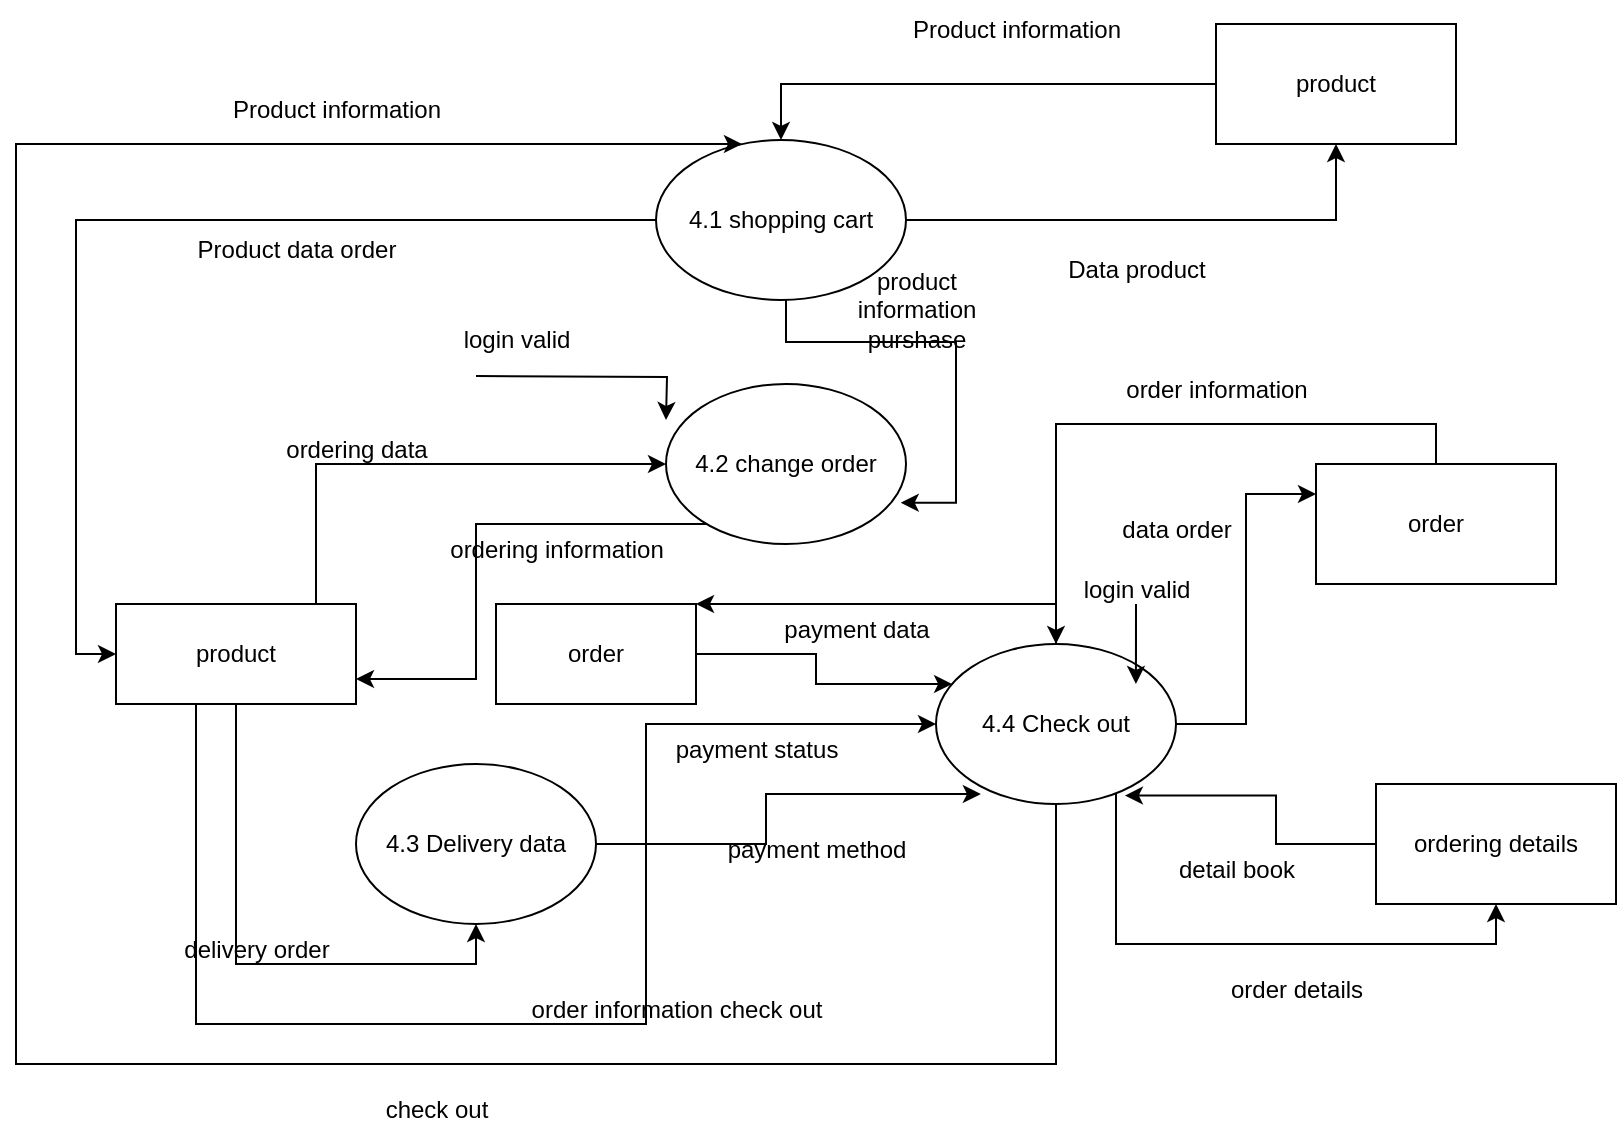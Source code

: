 <mxfile version="22.0.8" type="github">
  <diagram name="Page-1" id="BWEenAlL7XMNGgVWSUkG">
    <mxGraphModel dx="1050" dy="553" grid="1" gridSize="10" guides="1" tooltips="1" connect="1" arrows="1" fold="1" page="1" pageScale="1" pageWidth="850" pageHeight="1100" math="0" shadow="0">
      <root>
        <mxCell id="0" />
        <mxCell id="1" parent="0" />
        <mxCell id="fZJgPTSE8Sw2T9mLNg8I-21" style="edgeStyle=orthogonalEdgeStyle;rounded=0;orthogonalLoop=1;jettySize=auto;html=1;entryX=0;entryY=0.5;entryDx=0;entryDy=0;" edge="1" parent="1" source="fZJgPTSE8Sw2T9mLNg8I-2" target="fZJgPTSE8Sw2T9mLNg8I-9">
          <mxGeometry relative="1" as="geometry">
            <Array as="points">
              <mxPoint x="160" y="270" />
            </Array>
          </mxGeometry>
        </mxCell>
        <mxCell id="fZJgPTSE8Sw2T9mLNg8I-25" style="edgeStyle=orthogonalEdgeStyle;rounded=0;orthogonalLoop=1;jettySize=auto;html=1;entryX=0.5;entryY=1;entryDx=0;entryDy=0;" edge="1" parent="1" source="fZJgPTSE8Sw2T9mLNg8I-2" target="fZJgPTSE8Sw2T9mLNg8I-7">
          <mxGeometry relative="1" as="geometry" />
        </mxCell>
        <mxCell id="fZJgPTSE8Sw2T9mLNg8I-26" style="edgeStyle=orthogonalEdgeStyle;rounded=0;orthogonalLoop=1;jettySize=auto;html=1;" edge="1" parent="1" source="fZJgPTSE8Sw2T9mLNg8I-2" target="fZJgPTSE8Sw2T9mLNg8I-8">
          <mxGeometry relative="1" as="geometry">
            <Array as="points">
              <mxPoint x="100" y="550" />
              <mxPoint x="325" y="550" />
              <mxPoint x="325" y="400" />
            </Array>
          </mxGeometry>
        </mxCell>
        <mxCell id="fZJgPTSE8Sw2T9mLNg8I-2" value="product" style="rounded=0;whiteSpace=wrap;html=1;" vertex="1" parent="1">
          <mxGeometry x="60" y="340" width="120" height="50" as="geometry" />
        </mxCell>
        <mxCell id="fZJgPTSE8Sw2T9mLNg8I-13" style="edgeStyle=orthogonalEdgeStyle;rounded=0;orthogonalLoop=1;jettySize=auto;html=1;entryX=0.5;entryY=0;entryDx=0;entryDy=0;" edge="1" parent="1" source="fZJgPTSE8Sw2T9mLNg8I-3" target="fZJgPTSE8Sw2T9mLNg8I-6">
          <mxGeometry relative="1" as="geometry" />
        </mxCell>
        <mxCell id="fZJgPTSE8Sw2T9mLNg8I-3" value="product" style="rounded=0;whiteSpace=wrap;html=1;" vertex="1" parent="1">
          <mxGeometry x="610" y="50" width="120" height="60" as="geometry" />
        </mxCell>
        <mxCell id="fZJgPTSE8Sw2T9mLNg8I-31" style="edgeStyle=orthogonalEdgeStyle;rounded=0;orthogonalLoop=1;jettySize=auto;html=1;" edge="1" parent="1" source="fZJgPTSE8Sw2T9mLNg8I-4" target="fZJgPTSE8Sw2T9mLNg8I-8">
          <mxGeometry relative="1" as="geometry">
            <Array as="points">
              <mxPoint x="410" y="365" />
              <mxPoint x="410" y="380" />
            </Array>
          </mxGeometry>
        </mxCell>
        <mxCell id="fZJgPTSE8Sw2T9mLNg8I-4" value="order" style="rounded=0;whiteSpace=wrap;html=1;" vertex="1" parent="1">
          <mxGeometry x="250" y="340" width="100" height="50" as="geometry" />
        </mxCell>
        <mxCell id="fZJgPTSE8Sw2T9mLNg8I-5" value="ordering details" style="rounded=0;whiteSpace=wrap;html=1;" vertex="1" parent="1">
          <mxGeometry x="690" y="430" width="120" height="60" as="geometry" />
        </mxCell>
        <mxCell id="fZJgPTSE8Sw2T9mLNg8I-14" style="edgeStyle=orthogonalEdgeStyle;rounded=0;orthogonalLoop=1;jettySize=auto;html=1;entryX=0.5;entryY=1;entryDx=0;entryDy=0;" edge="1" parent="1" source="fZJgPTSE8Sw2T9mLNg8I-6" target="fZJgPTSE8Sw2T9mLNg8I-3">
          <mxGeometry relative="1" as="geometry" />
        </mxCell>
        <mxCell id="fZJgPTSE8Sw2T9mLNg8I-15" style="edgeStyle=orthogonalEdgeStyle;rounded=0;orthogonalLoop=1;jettySize=auto;html=1;entryX=0;entryY=0.5;entryDx=0;entryDy=0;" edge="1" parent="1" source="fZJgPTSE8Sw2T9mLNg8I-6" target="fZJgPTSE8Sw2T9mLNg8I-2">
          <mxGeometry relative="1" as="geometry" />
        </mxCell>
        <mxCell id="fZJgPTSE8Sw2T9mLNg8I-6" value="4.1 shopping cart" style="ellipse;whiteSpace=wrap;html=1;" vertex="1" parent="1">
          <mxGeometry x="330" y="108" width="125" height="80" as="geometry" />
        </mxCell>
        <mxCell id="fZJgPTSE8Sw2T9mLNg8I-7" value="4.3 Delivery data" style="ellipse;whiteSpace=wrap;html=1;" vertex="1" parent="1">
          <mxGeometry x="180" y="420" width="120" height="80" as="geometry" />
        </mxCell>
        <mxCell id="fZJgPTSE8Sw2T9mLNg8I-17" style="edgeStyle=orthogonalEdgeStyle;rounded=0;orthogonalLoop=1;jettySize=auto;html=1;" edge="1" parent="1" source="fZJgPTSE8Sw2T9mLNg8I-8" target="fZJgPTSE8Sw2T9mLNg8I-6">
          <mxGeometry relative="1" as="geometry">
            <mxPoint x="30" y="546" as="targetPoint" />
            <Array as="points">
              <mxPoint x="530" y="570" />
              <mxPoint x="10" y="570" />
              <mxPoint x="10" y="110" />
            </Array>
          </mxGeometry>
        </mxCell>
        <mxCell id="fZJgPTSE8Sw2T9mLNg8I-27" style="edgeStyle=orthogonalEdgeStyle;rounded=0;orthogonalLoop=1;jettySize=auto;html=1;entryX=0;entryY=0.25;entryDx=0;entryDy=0;" edge="1" parent="1" source="fZJgPTSE8Sw2T9mLNg8I-8" target="fZJgPTSE8Sw2T9mLNg8I-12">
          <mxGeometry relative="1" as="geometry" />
        </mxCell>
        <mxCell id="fZJgPTSE8Sw2T9mLNg8I-30" style="edgeStyle=orthogonalEdgeStyle;rounded=0;orthogonalLoop=1;jettySize=auto;html=1;entryX=0.5;entryY=1;entryDx=0;entryDy=0;" edge="1" parent="1" source="fZJgPTSE8Sw2T9mLNg8I-8" target="fZJgPTSE8Sw2T9mLNg8I-5">
          <mxGeometry relative="1" as="geometry">
            <Array as="points">
              <mxPoint x="560" y="510" />
              <mxPoint x="750" y="510" />
            </Array>
          </mxGeometry>
        </mxCell>
        <mxCell id="fZJgPTSE8Sw2T9mLNg8I-32" style="edgeStyle=orthogonalEdgeStyle;rounded=0;orthogonalLoop=1;jettySize=auto;html=1;" edge="1" parent="1" source="fZJgPTSE8Sw2T9mLNg8I-8" target="fZJgPTSE8Sw2T9mLNg8I-4">
          <mxGeometry relative="1" as="geometry">
            <Array as="points">
              <mxPoint x="530" y="340" />
            </Array>
          </mxGeometry>
        </mxCell>
        <mxCell id="fZJgPTSE8Sw2T9mLNg8I-8" value="4.4 Check out" style="ellipse;whiteSpace=wrap;html=1;" vertex="1" parent="1">
          <mxGeometry x="470" y="360" width="120" height="80" as="geometry" />
        </mxCell>
        <mxCell id="fZJgPTSE8Sw2T9mLNg8I-22" style="edgeStyle=orthogonalEdgeStyle;rounded=0;orthogonalLoop=1;jettySize=auto;html=1;entryX=1;entryY=0.75;entryDx=0;entryDy=0;" edge="1" parent="1" source="fZJgPTSE8Sw2T9mLNg8I-9" target="fZJgPTSE8Sw2T9mLNg8I-2">
          <mxGeometry relative="1" as="geometry">
            <Array as="points">
              <mxPoint x="240" y="300" />
              <mxPoint x="240" y="378" />
            </Array>
          </mxGeometry>
        </mxCell>
        <mxCell id="fZJgPTSE8Sw2T9mLNg8I-9" value="4.2 change order" style="ellipse;whiteSpace=wrap;html=1;" vertex="1" parent="1">
          <mxGeometry x="335" y="230" width="120" height="80" as="geometry" />
        </mxCell>
        <mxCell id="fZJgPTSE8Sw2T9mLNg8I-28" style="edgeStyle=orthogonalEdgeStyle;rounded=0;orthogonalLoop=1;jettySize=auto;html=1;" edge="1" parent="1" source="fZJgPTSE8Sw2T9mLNg8I-12" target="fZJgPTSE8Sw2T9mLNg8I-8">
          <mxGeometry relative="1" as="geometry">
            <Array as="points">
              <mxPoint x="720" y="250" />
              <mxPoint x="530" y="250" />
            </Array>
          </mxGeometry>
        </mxCell>
        <mxCell id="fZJgPTSE8Sw2T9mLNg8I-12" value="order" style="rounded=0;whiteSpace=wrap;html=1;" vertex="1" parent="1">
          <mxGeometry x="660" y="270" width="120" height="60" as="geometry" />
        </mxCell>
        <mxCell id="fZJgPTSE8Sw2T9mLNg8I-16" style="edgeStyle=orthogonalEdgeStyle;rounded=0;orthogonalLoop=1;jettySize=auto;html=1;entryX=0.978;entryY=0.742;entryDx=0;entryDy=0;entryPerimeter=0;" edge="1" parent="1" source="fZJgPTSE8Sw2T9mLNg8I-6" target="fZJgPTSE8Sw2T9mLNg8I-9">
          <mxGeometry relative="1" as="geometry">
            <Array as="points">
              <mxPoint x="395" y="209" />
              <mxPoint x="480" y="209" />
              <mxPoint x="480" y="289" />
            </Array>
          </mxGeometry>
        </mxCell>
        <mxCell id="fZJgPTSE8Sw2T9mLNg8I-29" style="edgeStyle=orthogonalEdgeStyle;rounded=0;orthogonalLoop=1;jettySize=auto;html=1;entryX=0.787;entryY=0.947;entryDx=0;entryDy=0;entryPerimeter=0;" edge="1" parent="1" source="fZJgPTSE8Sw2T9mLNg8I-5" target="fZJgPTSE8Sw2T9mLNg8I-8">
          <mxGeometry relative="1" as="geometry">
            <Array as="points">
              <mxPoint x="640" y="460" />
              <mxPoint x="640" y="436" />
            </Array>
          </mxGeometry>
        </mxCell>
        <mxCell id="fZJgPTSE8Sw2T9mLNg8I-33" style="edgeStyle=orthogonalEdgeStyle;rounded=0;orthogonalLoop=1;jettySize=auto;html=1;entryX=0.187;entryY=0.938;entryDx=0;entryDy=0;entryPerimeter=0;" edge="1" parent="1" source="fZJgPTSE8Sw2T9mLNg8I-7" target="fZJgPTSE8Sw2T9mLNg8I-8">
          <mxGeometry relative="1" as="geometry" />
        </mxCell>
        <mxCell id="fZJgPTSE8Sw2T9mLNg8I-34" value="Product information" style="text;html=1;align=center;verticalAlign=middle;resizable=0;points=[];autosize=1;strokeColor=none;fillColor=none;" vertex="1" parent="1">
          <mxGeometry x="445" y="38" width="130" height="30" as="geometry" />
        </mxCell>
        <mxCell id="fZJgPTSE8Sw2T9mLNg8I-35" value="Product information" style="text;html=1;align=center;verticalAlign=middle;resizable=0;points=[];autosize=1;strokeColor=none;fillColor=none;" vertex="1" parent="1">
          <mxGeometry x="105" y="78" width="130" height="30" as="geometry" />
        </mxCell>
        <mxCell id="fZJgPTSE8Sw2T9mLNg8I-36" value="Data product" style="text;html=1;align=center;verticalAlign=middle;resizable=0;points=[];autosize=1;strokeColor=none;fillColor=none;" vertex="1" parent="1">
          <mxGeometry x="525" y="158" width="90" height="30" as="geometry" />
        </mxCell>
        <mxCell id="fZJgPTSE8Sw2T9mLNg8I-37" value="Product data order" style="text;html=1;align=center;verticalAlign=middle;resizable=0;points=[];autosize=1;strokeColor=none;fillColor=none;" vertex="1" parent="1">
          <mxGeometry x="90" y="148" width="120" height="30" as="geometry" />
        </mxCell>
        <mxCell id="fZJgPTSE8Sw2T9mLNg8I-38" value="check out" style="text;html=1;align=center;verticalAlign=middle;resizable=0;points=[];autosize=1;strokeColor=none;fillColor=none;" vertex="1" parent="1">
          <mxGeometry x="185" y="578" width="70" height="30" as="geometry" />
        </mxCell>
        <mxCell id="fZJgPTSE8Sw2T9mLNg8I-39" value="order details" style="text;html=1;align=center;verticalAlign=middle;resizable=0;points=[];autosize=1;strokeColor=none;fillColor=none;" vertex="1" parent="1">
          <mxGeometry x="605" y="518" width="90" height="30" as="geometry" />
        </mxCell>
        <mxCell id="fZJgPTSE8Sw2T9mLNg8I-40" value="detail book" style="text;html=1;align=center;verticalAlign=middle;resizable=0;points=[];autosize=1;strokeColor=none;fillColor=none;" vertex="1" parent="1">
          <mxGeometry x="580" y="458" width="80" height="30" as="geometry" />
        </mxCell>
        <mxCell id="fZJgPTSE8Sw2T9mLNg8I-41" value="data order" style="text;html=1;align=center;verticalAlign=middle;resizable=0;points=[];autosize=1;strokeColor=none;fillColor=none;" vertex="1" parent="1">
          <mxGeometry x="550" y="288" width="80" height="30" as="geometry" />
        </mxCell>
        <mxCell id="fZJgPTSE8Sw2T9mLNg8I-42" value="order information" style="text;html=1;align=center;verticalAlign=middle;resizable=0;points=[];autosize=1;strokeColor=none;fillColor=none;" vertex="1" parent="1">
          <mxGeometry x="555" y="218" width="110" height="30" as="geometry" />
        </mxCell>
        <mxCell id="fZJgPTSE8Sw2T9mLNg8I-43" value="product&lt;br&gt;information&lt;br&gt;purshase" style="text;html=1;align=center;verticalAlign=middle;resizable=0;points=[];autosize=1;strokeColor=none;fillColor=none;" vertex="1" parent="1">
          <mxGeometry x="420" y="163" width="80" height="60" as="geometry" />
        </mxCell>
        <mxCell id="fZJgPTSE8Sw2T9mLNg8I-45" style="edgeStyle=orthogonalEdgeStyle;rounded=0;orthogonalLoop=1;jettySize=auto;html=1;" edge="1" parent="1">
          <mxGeometry relative="1" as="geometry">
            <mxPoint x="240" y="226" as="sourcePoint" />
            <mxPoint x="335" y="248" as="targetPoint" />
          </mxGeometry>
        </mxCell>
        <mxCell id="fZJgPTSE8Sw2T9mLNg8I-44" value="login valid" style="text;html=1;align=center;verticalAlign=middle;resizable=0;points=[];autosize=1;strokeColor=none;fillColor=none;" vertex="1" parent="1">
          <mxGeometry x="220" y="193" width="80" height="30" as="geometry" />
        </mxCell>
        <mxCell id="fZJgPTSE8Sw2T9mLNg8I-46" value="ordering data" style="text;html=1;align=center;verticalAlign=middle;resizable=0;points=[];autosize=1;strokeColor=none;fillColor=none;" vertex="1" parent="1">
          <mxGeometry x="135" y="248" width="90" height="30" as="geometry" />
        </mxCell>
        <mxCell id="fZJgPTSE8Sw2T9mLNg8I-47" value="ordering information" style="text;html=1;align=center;verticalAlign=middle;resizable=0;points=[];autosize=1;strokeColor=none;fillColor=none;" vertex="1" parent="1">
          <mxGeometry x="215" y="298" width="130" height="30" as="geometry" />
        </mxCell>
        <mxCell id="fZJgPTSE8Sw2T9mLNg8I-48" value="delivery order" style="text;html=1;align=center;verticalAlign=middle;resizable=0;points=[];autosize=1;strokeColor=none;fillColor=none;" vertex="1" parent="1">
          <mxGeometry x="80" y="498" width="100" height="30" as="geometry" />
        </mxCell>
        <mxCell id="fZJgPTSE8Sw2T9mLNg8I-49" value="payment method" style="text;html=1;align=center;verticalAlign=middle;resizable=0;points=[];autosize=1;strokeColor=none;fillColor=none;" vertex="1" parent="1">
          <mxGeometry x="355" y="448" width="110" height="30" as="geometry" />
        </mxCell>
        <mxCell id="fZJgPTSE8Sw2T9mLNg8I-50" value="payment status" style="text;html=1;align=center;verticalAlign=middle;resizable=0;points=[];autosize=1;strokeColor=none;fillColor=none;" vertex="1" parent="1">
          <mxGeometry x="330" y="398" width="100" height="30" as="geometry" />
        </mxCell>
        <mxCell id="fZJgPTSE8Sw2T9mLNg8I-51" value="payment data" style="text;html=1;align=center;verticalAlign=middle;resizable=0;points=[];autosize=1;strokeColor=none;fillColor=none;" vertex="1" parent="1">
          <mxGeometry x="380" y="338" width="100" height="30" as="geometry" />
        </mxCell>
        <mxCell id="fZJgPTSE8Sw2T9mLNg8I-52" value="login valid" style="text;html=1;align=center;verticalAlign=middle;resizable=0;points=[];autosize=1;strokeColor=none;fillColor=none;" vertex="1" parent="1">
          <mxGeometry x="530" y="318" width="80" height="30" as="geometry" />
        </mxCell>
        <mxCell id="fZJgPTSE8Sw2T9mLNg8I-53" style="edgeStyle=orthogonalEdgeStyle;rounded=0;orthogonalLoop=1;jettySize=auto;html=1;entryX=0.833;entryY=0.25;entryDx=0;entryDy=0;entryPerimeter=0;" edge="1" parent="1" source="fZJgPTSE8Sw2T9mLNg8I-52" target="fZJgPTSE8Sw2T9mLNg8I-8">
          <mxGeometry relative="1" as="geometry" />
        </mxCell>
        <mxCell id="fZJgPTSE8Sw2T9mLNg8I-54" value="order information check out" style="text;html=1;align=center;verticalAlign=middle;resizable=0;points=[];autosize=1;strokeColor=none;fillColor=none;" vertex="1" parent="1">
          <mxGeometry x="255" y="528" width="170" height="30" as="geometry" />
        </mxCell>
      </root>
    </mxGraphModel>
  </diagram>
</mxfile>
